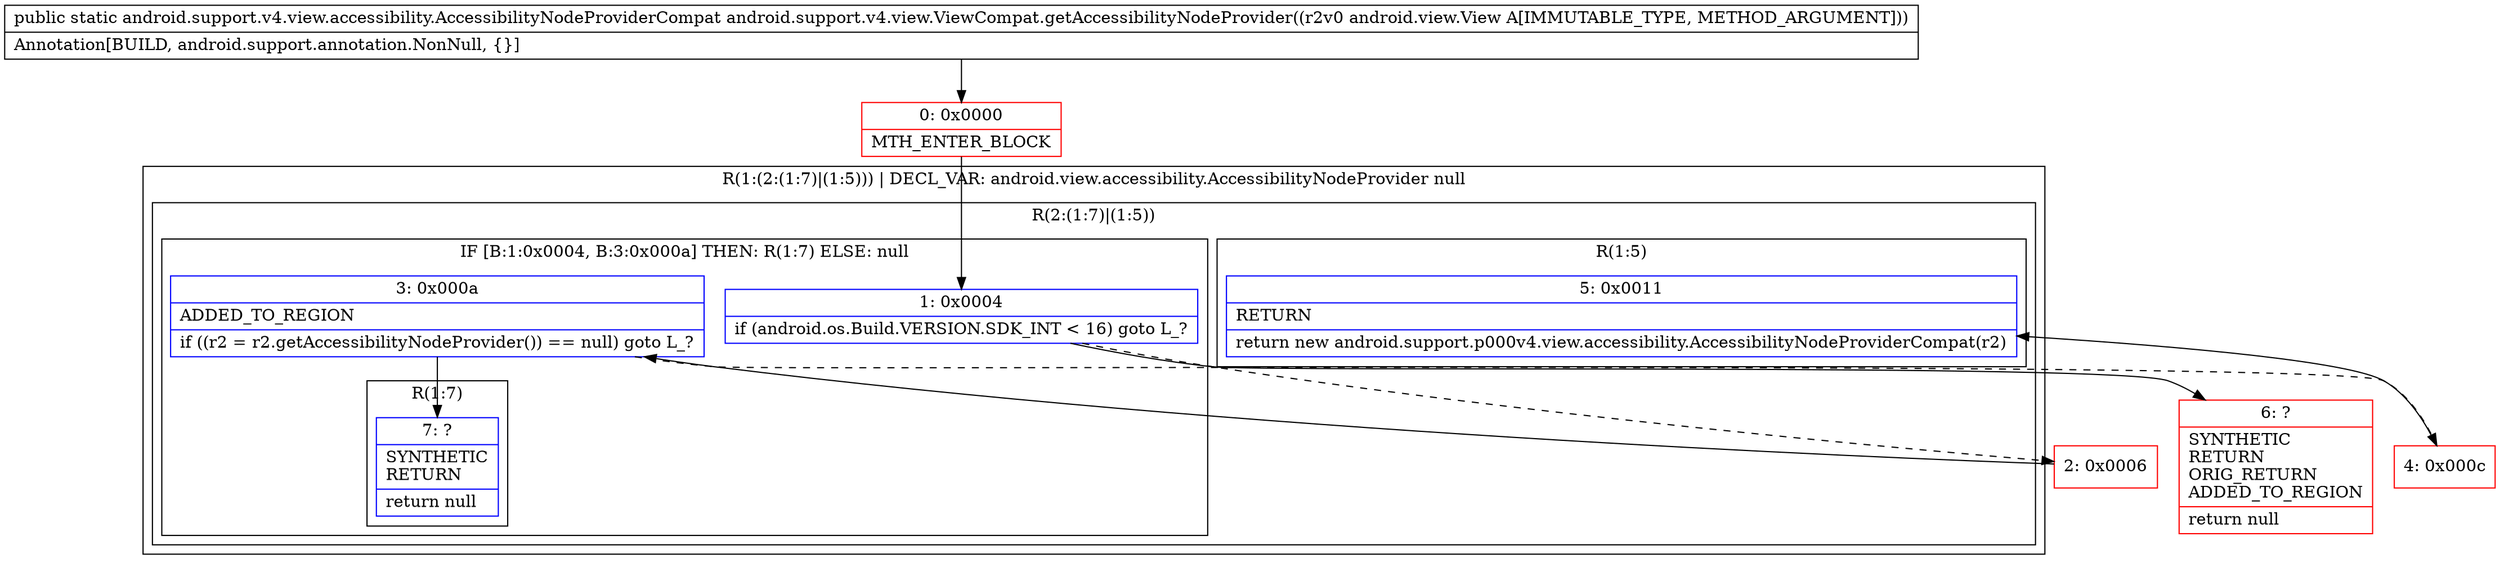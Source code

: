 digraph "CFG forandroid.support.v4.view.ViewCompat.getAccessibilityNodeProvider(Landroid\/view\/View;)Landroid\/support\/v4\/view\/accessibility\/AccessibilityNodeProviderCompat;" {
subgraph cluster_Region_769524074 {
label = "R(1:(2:(1:7)|(1:5))) | DECL_VAR: android.view.accessibility.AccessibilityNodeProvider null\l";
node [shape=record,color=blue];
subgraph cluster_Region_293439989 {
label = "R(2:(1:7)|(1:5))";
node [shape=record,color=blue];
subgraph cluster_IfRegion_528361912 {
label = "IF [B:1:0x0004, B:3:0x000a] THEN: R(1:7) ELSE: null";
node [shape=record,color=blue];
Node_1 [shape=record,label="{1\:\ 0x0004|if (android.os.Build.VERSION.SDK_INT \< 16) goto L_?\l}"];
Node_3 [shape=record,label="{3\:\ 0x000a|ADDED_TO_REGION\l|if ((r2 = r2.getAccessibilityNodeProvider()) == null) goto L_?\l}"];
subgraph cluster_Region_459466675 {
label = "R(1:7)";
node [shape=record,color=blue];
Node_7 [shape=record,label="{7\:\ ?|SYNTHETIC\lRETURN\l|return null\l}"];
}
}
subgraph cluster_Region_1181380836 {
label = "R(1:5)";
node [shape=record,color=blue];
Node_5 [shape=record,label="{5\:\ 0x0011|RETURN\l|return new android.support.p000v4.view.accessibility.AccessibilityNodeProviderCompat(r2)\l}"];
}
}
}
Node_0 [shape=record,color=red,label="{0\:\ 0x0000|MTH_ENTER_BLOCK\l}"];
Node_2 [shape=record,color=red,label="{2\:\ 0x0006}"];
Node_4 [shape=record,color=red,label="{4\:\ 0x000c}"];
Node_6 [shape=record,color=red,label="{6\:\ ?|SYNTHETIC\lRETURN\lORIG_RETURN\lADDED_TO_REGION\l|return null\l}"];
MethodNode[shape=record,label="{public static android.support.v4.view.accessibility.AccessibilityNodeProviderCompat android.support.v4.view.ViewCompat.getAccessibilityNodeProvider((r2v0 android.view.View A[IMMUTABLE_TYPE, METHOD_ARGUMENT]))  | Annotation[BUILD, android.support.annotation.NonNull, \{\}]\l}"];
MethodNode -> Node_0;
Node_1 -> Node_2[style=dashed];
Node_1 -> Node_6;
Node_3 -> Node_4[style=dashed];
Node_3 -> Node_7;
Node_0 -> Node_1;
Node_2 -> Node_3;
Node_4 -> Node_5;
}

